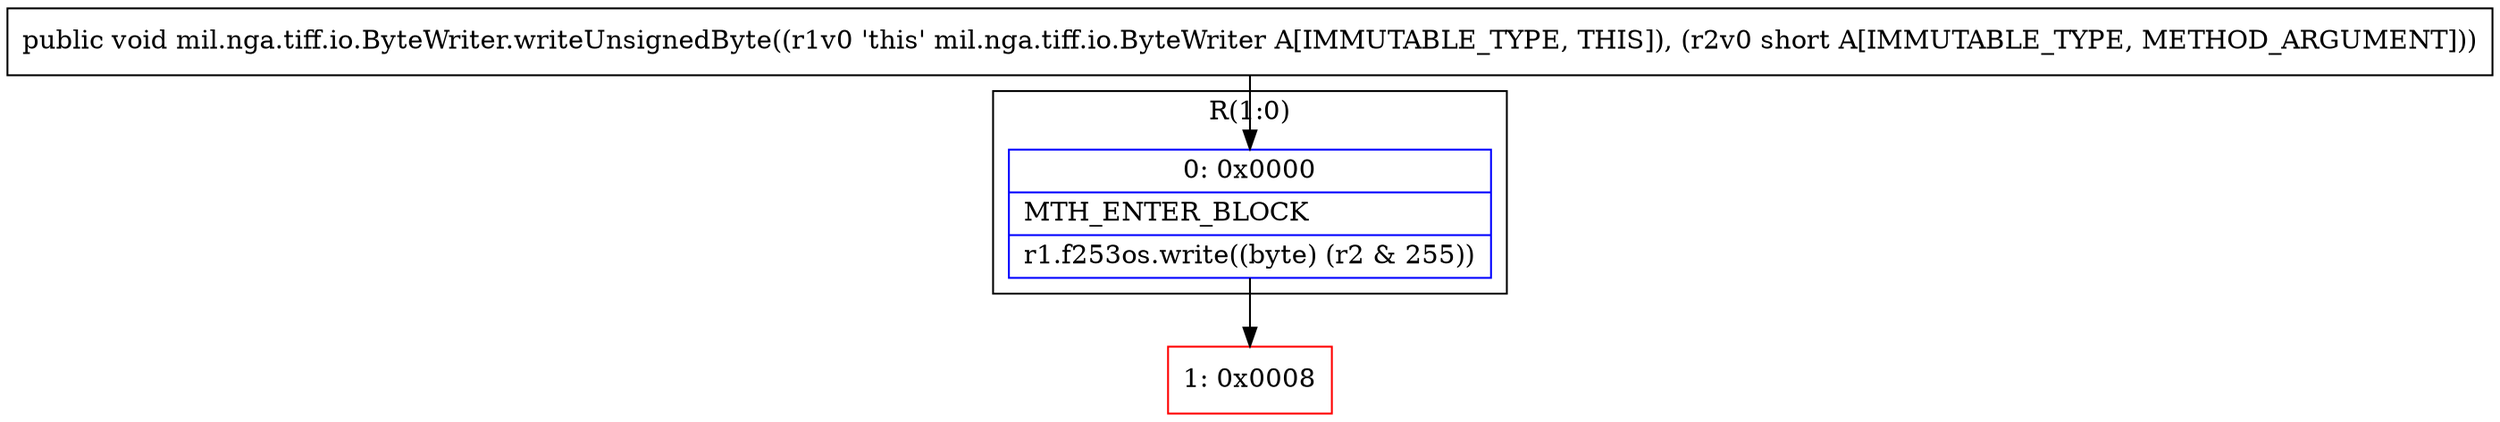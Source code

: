 digraph "CFG formil.nga.tiff.io.ByteWriter.writeUnsignedByte(S)V" {
subgraph cluster_Region_291817128 {
label = "R(1:0)";
node [shape=record,color=blue];
Node_0 [shape=record,label="{0\:\ 0x0000|MTH_ENTER_BLOCK\l|r1.f253os.write((byte) (r2 & 255))\l}"];
}
Node_1 [shape=record,color=red,label="{1\:\ 0x0008}"];
MethodNode[shape=record,label="{public void mil.nga.tiff.io.ByteWriter.writeUnsignedByte((r1v0 'this' mil.nga.tiff.io.ByteWriter A[IMMUTABLE_TYPE, THIS]), (r2v0 short A[IMMUTABLE_TYPE, METHOD_ARGUMENT])) }"];
MethodNode -> Node_0;
Node_0 -> Node_1;
}

